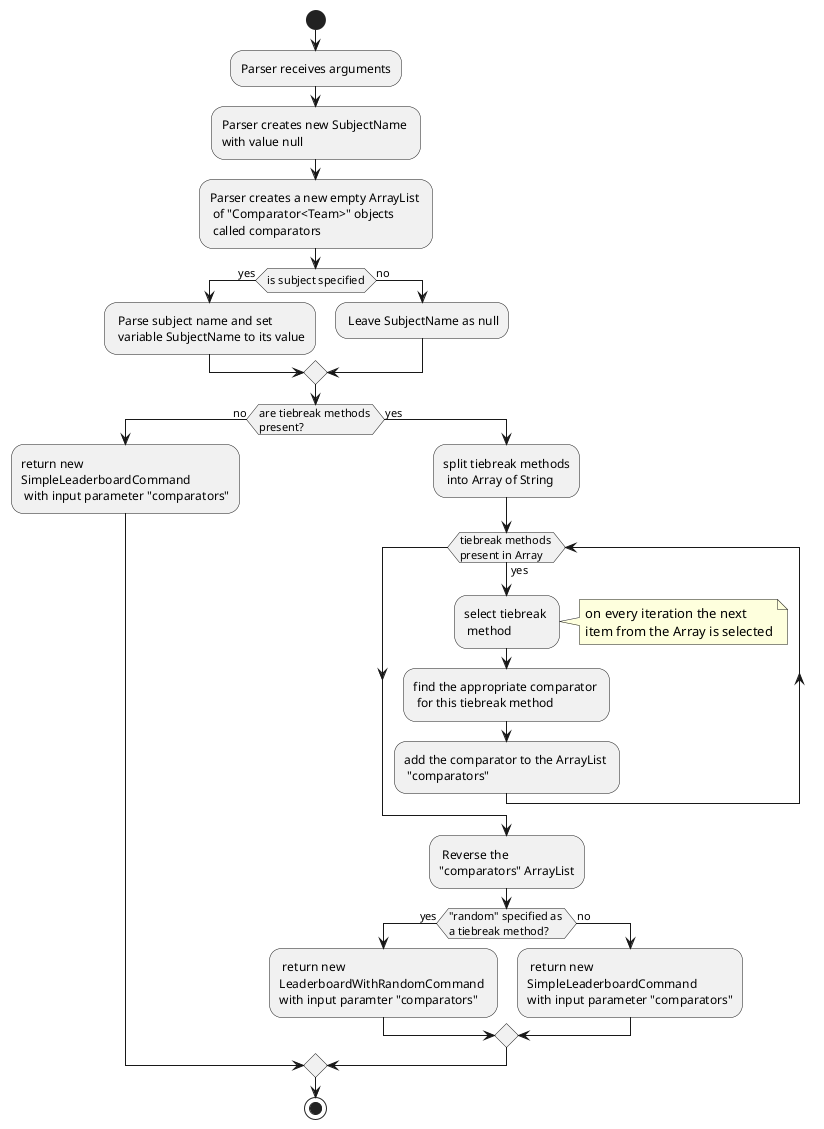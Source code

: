@startuml

start
:Parser receives arguments;
:Parser creates new SubjectName \nwith value null;
:Parser creates a new empty ArrayList \n of "Comparator<Team>" objects \n called comparators;

if (is subject specified) then (yes)
: Parse subject name and set \n variable SubjectName to its value;
else (no)
: Leave SubjectName as null;
endif

if (are tiebreak methods \npresent?) then (no)
:return new \nSimpleLeaderboardCommand \n with input parameter "comparators";

else (yes)
:split tiebreak methods\n into Array of String;
while (tiebreak methods \npresent in Array) is (yes)
:select tiebreak \n method;
note right
on every iteration the next
item from the Array is selected
end note
:find the appropriate comparator \n for this tiebreak method;
:add the comparator to the ArrayList \n "comparators";
endwhile
: Reverse the \n"comparators" ArrayList;
if ("random" specified as \na tiebreak method?) then (yes)
: return new \nLeaderboardWithRandomCommand \nwith input paramter "comparators";
else (no)
: return new \nSimpleLeaderboardCommand \nwith input parameter "comparators";
endif
endif

stop

@enduml

